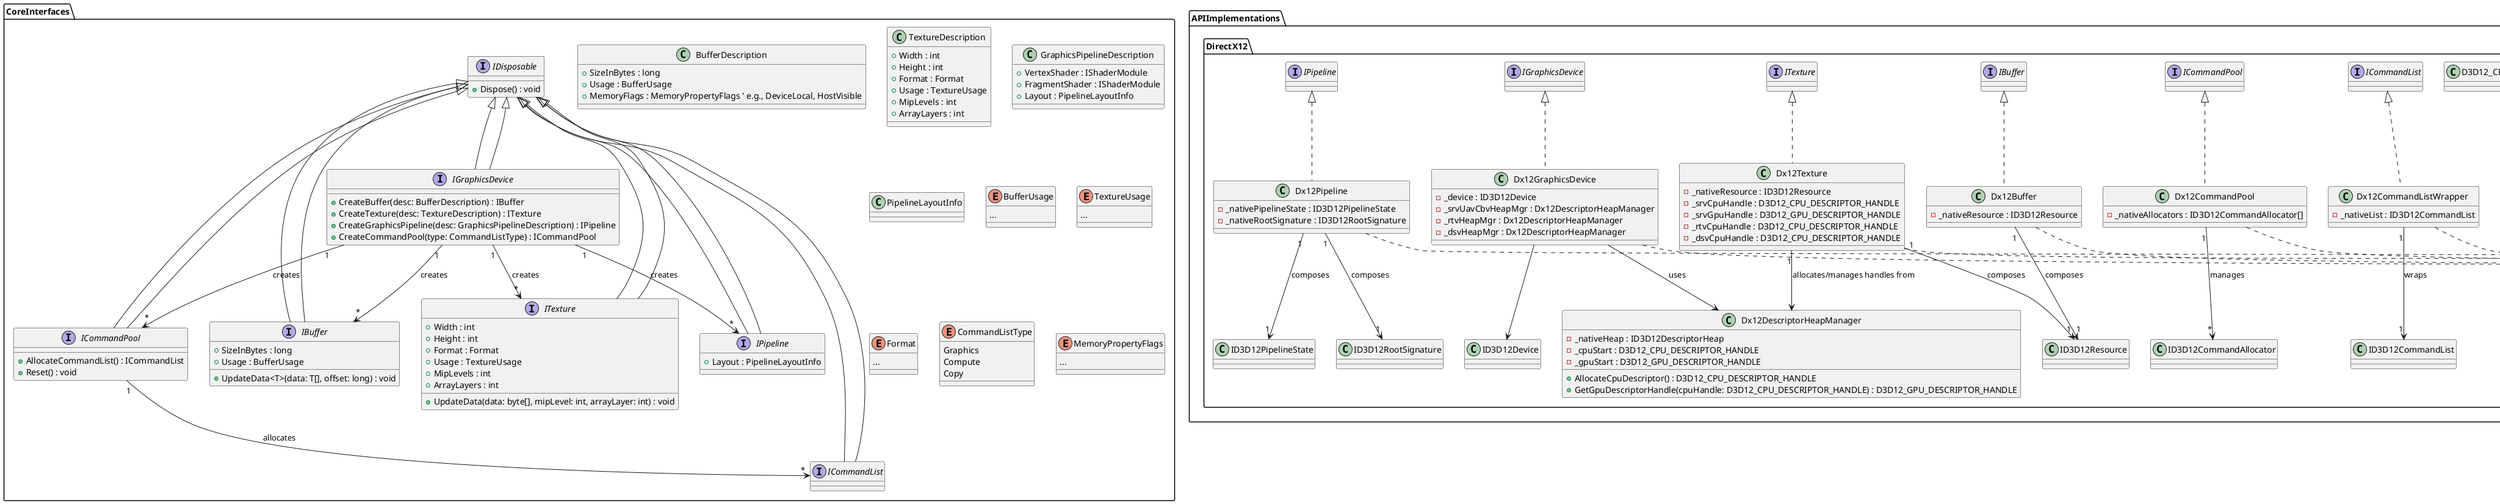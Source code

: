 @startuml GraphicsAPIComposition

' Core Interfaces Package
package CoreInterfaces {
    interface IDisposable {
        + Dispose() : void
    }

    interface IGraphicsDevice extends IDisposable {
        ' Factory methods for high-level objects
        + CreateBuffer(desc: BufferDescription) : IBuffer
        + CreateTexture(desc: TextureDescription) : ITexture
        + CreateGraphicsPipeline(desc: GraphicsPipelineDescription) : IPipeline
        + CreateCommandPool(type: CommandListType) : ICommandPool
        ' ... and more
    }

    interface IBuffer extends IDisposable {
        + SizeInBytes : long
        + Usage : BufferUsage
        + UpdateData<T>(data: T[], offset: long) : void
        ' ...
    }

    interface ITexture extends IDisposable {
        + Width : int
        + Height : int
        + Format : Format
        + Usage : TextureUsage
        + MipLevels : int
        + ArrayLayers : int
        + UpdateData(data: byte[], mipLevel: int, arrayLayer: int) : void
        ' ...
    }

    interface IPipeline extends IDisposable {
        + Layout : PipelineLayoutInfo
        ' ...
    }

    interface ICommandList extends IDisposable {
        ' ... command recording methods ...
    }

    interface ICommandPool extends IDisposable {
        + AllocateCommandList() : ICommandList
        + Reset() : void
        ' ...
    }

    ' === Data Structures ===
    class BufferDescription {
        + SizeInBytes : long
        + Usage : BufferUsage
        + MemoryFlags : MemoryPropertyFlags ' e.g., DeviceLocal, HostVisible
    }

    class TextureDescription {
        + Width : int
        + Height : int
        + Format : Format
        + Usage : TextureUsage
        + MipLevels : int
        + ArrayLayers : int
    }

    class GraphicsPipelineDescription {
        + VertexShader : IShaderModule
        + FragmentShader : IShaderModule
        + Layout : PipelineLayoutInfo
        ' ...
    }

    class PipelineLayoutInfo {
        ' Abstraction of root signature / pipeline layout
        ' Contains descriptions of expected resource bindings for shaders
    }

    ' Enums for clarity
    enum BufferUsage 
    { 
        ... 
    }
    enum TextureUsage 
    { 
        ... 
    }
    enum Format 
    { 
        ... 
    }
    enum CommandListType 
    { 
        Graphics
        Compute
        Copy 
    }
    enum MemoryPropertyFlags 
    {
        ... 
    }
}

' API-Specific Implementations Package
package APIImplementations {

    ' DirectX 12 Specific Components
    skinparam packageTitleBackgroundColor LightBlue
    package DirectX12 {
        class ID3D12Device 
        { 

        }
        class ID3D12Resource 
        { 

        }
        class ID3D12CommandList 
        { 

        }
        class ID3D12CommandAllocator 
        { 

        }
        class ID3D12PipelineState 
        { 
        }
        class ID3D12RootSignature 
        { 
        }
        class D3D12_CPU_DESCRIPTOR_HANDLE
        { 
        }
        class D3D12_GPU_DESCRIPTOR_HANDLE
        { 
        }
        class D3D12_DESCRIPTOR_HEAP_DESC
        { 
        }
        class ID3D12DescriptorHeap 
        { 
        }

        ' Managers/Helpers for DX12
        class Dx12DescriptorHeapManager {
            - _nativeHeap : ID3D12DescriptorHeap
            - _cpuStart : D3D12_CPU_DESCRIPTOR_HANDLE
            - _gpuStart : D3D12_GPU_DESCRIPTOR_HANDLE
            + AllocateCpuDescriptor() : D3D12_CPU_DESCRIPTOR_HANDLE
            + GetGpuDescriptorHandle(cpuHandle: D3D12_CPU_DESCRIPTOR_HANDLE) : D3D12_GPU_DESCRIPTOR_HANDLE
            ' ...
        }

        ' High-level DX12 implementations (composite)
        class Dx12GraphicsDevice implements IGraphicsDevice {
            - _device : ID3D12Device
            - _srvUavCbvHeapMgr : Dx12DescriptorHeapManager
            - _rtvHeapMgr : Dx12DescriptorHeapManager
            - _dsvHeapMgr : Dx12DescriptorHeapManager
            ' ...
        }

        class Dx12Buffer implements IBuffer {
            - _nativeResource : ID3D12Resource
            ' If it's a CBV/SRV/UAV buffer, it might have a descriptor handle too
            ' - _cbvSrvUavCpuHandle : D3D12_CPU_DESCRIPTOR_HANDLE
            ' - _cbvSrvUavGpuHandle : D3D12_GPU_DESCRIPTOR_HANDLE
            ' ...
        }

        class Dx12Texture implements ITexture {
            - _nativeResource : ID3D12Resource
            - _srvCpuHandle : D3D12_CPU_DESCRIPTOR_HANDLE
            - _srvGpuHandle : D3D12_GPU_DESCRIPTOR_HANDLE
            - _rtvCpuHandle : D3D12_CPU_DESCRIPTOR_HANDLE
            - _dsvCpuHandle : D3D12_CPU_DESCRIPTOR_HANDLE
            ' ...
        }

        class Dx12Pipeline implements IPipeline {
            - _nativePipelineState : ID3D12PipelineState
            - _nativeRootSignature : ID3D12RootSignature
            ' ...
        }

        class Dx12CommandPool implements ICommandPool {
            - _nativeAllocators : ID3D12CommandAllocator[]
            ' ...
        }

        class Dx12CommandListWrapper implements ICommandList {
            - _nativeList : ID3D12CommandList
            ' ...
        }
    }

    ' Vulkan Specific Components
    skinparam packageTitleBackgroundColor LightGreen
    package Vulkan {
        class VkDevice 
        {

        }
        class VkBuffer 
        { 

        }
        class VkImage 
        { 

        }
        class VkDeviceMemory 
        { 

        }
        class VkImageView 
        { 

        }
        class VkCommandBuffer 
        { 

        }
        class VkCommandPool 
        { 

        }
        class VkPipeline 
        { 
 
        }
        class VkPipelineLayout 
        { 
 
        }
        class VkDescriptorSet 
        { 

        }
        class VkDescriptorSetLayout 
        { 
 
        }
        class VkDescriptorPool 
        { 

        }

        ' Managers/Helpers for Vulkan
        class VulkanMemoryAllocator 
        { 
            + AllocateBuffer(desc, out VkBuffer, out VkDeviceMemory)
            + AllocateImage(desc, out VkImage, out VkDeviceMemory)
        }
        class VulkanDescriptorManager {
            - _descriptorPool : VkDescriptorPool
            + AllocateDescriptorSet(layout: VkDescriptorSetLayout) : VkDescriptorSet
            ' ...
        }

        ' High-level Vulkan implementations (composite)
        class VulkanGraphicsDevice implements IGraphicsDevice {
            - _device : VkDevice
            - _memoryAllocator : VulkanMemoryAllocator
            - _descriptorManager : VulkanDescriptorManager
            ' ...
        }

        class VulkanBuffer implements IBuffer {
            - _nativeBuffer : VkBuffer
            - _nativeMemory : VkDeviceMemory
            ' ...
        }

        class VulkanTexture implements ITexture {
            - _nativeImage : VkImage
            - _nativeMemory : VkDeviceMemory
            - _nativeImageView : VkImageView
            ' ...
        }

        class VulkanPipeline implements IPipeline {
            - _nativePipeline : VkPipeline
            - _nativePipelineLayout : VkPipelineLayout
            ' ...
        }

        class VulkanCommandPool implements ICommandPool {
            - _nativePool : VkCommandPool
            ' ...
        }

        class VulkanCommandListWrapper implements ICommandList {
            - _nativeBuffer : VkCommandBuffer
            ' ...
        }
    }
}

' Relationships

' Core Interfaces implement IDisposable
CoreInterfaces.IGraphicsDevice -up-|> IDisposable
CoreInterfaces.IBuffer -up-|> IDisposable
CoreInterfaces.ITexture -up-|> IDisposable
CoreInterfaces.IPipeline -up-|> IDisposable
CoreInterfaces.ICommandPool -up-|> IDisposable
CoreInterfaces.ICommandList -up-|> IDisposable

' Core Interfaces composition (simplified for diagram clarity)
CoreInterfaces.IGraphicsDevice "1" --> "*" CoreInterfaces.IBuffer : creates
CoreInterfaces.IGraphicsDevice "1" --> "*" CoreInterfaces.ITexture : creates
CoreInterfaces.IGraphicsDevice "1" --> "*" CoreInterfaces.IPipeline : creates
CoreInterfaces.IGraphicsDevice "1" --> "*" CoreInterfaces.ICommandPool : creates

CoreInterfaces.ICommandPool "1" --> "*" CoreInterfaces.ICommandList : allocates

' Implementation relationships
Dx12GraphicsDevice ..|> IGraphicsDevice
VulkanGraphicsDevice ..|> IGraphicsDevice

Dx12Buffer ..|> IBuffer
VulkanBuffer ..|> IBuffer

Dx12Texture ..|> ITexture
VulkanTexture ..|> ITexture

Dx12Pipeline ..|> IPipeline
VulkanPipeline ..|> IPipeline

Dx12CommandPool ..|> ICommandPool
VulkanCommandPool ..|> ICommandPool

Dx12CommandListWrapper ..|> ICommandList
VulkanCommandListWrapper ..|> ICommandList

' Composition within DX12 Implementation
Dx12GraphicsDevice --> ID3D12Device
Dx12GraphicsDevice --> Dx12DescriptorHeapManager : uses

Dx12Buffer "1" --> "1" ID3D12Resource : composes

Dx12Texture "1" --> "1" ID3D12Resource : composes
Dx12Texture "1" --> "Dx12DescriptorHeapManager" : allocates/manages handles from

Dx12Pipeline "1" --> "1" ID3D12PipelineState : composes
Dx12Pipeline "1" --> "1" ID3D12RootSignature : composes

Dx12CommandPool "1" --> "*" ID3D12CommandAllocator : manages

Dx12CommandListWrapper "1" --> "1" ID3D12CommandList : wraps

' Composition within Vulkan Implementation
VulkanGraphicsDevice --> VkDevice
VulkanGraphicsDevice --> VulkanMemoryAllocator : uses
VulkanGraphicsDevice --> VulkanDescriptorManager : uses

VulkanBuffer "1" --> "1" VkBuffer : composes
VulkanBuffer "1" --> "1" VkDeviceMemory : composes (often via VMA)

VulkanTexture "1" --> "1" VkImage : composes
VulkanTexture "1" --> "1" VkDeviceMemory : composes (often via VMA)
VulkanTexture "1" --> "1" VkImageView : composes

VulkanPipeline "1" --> "1" VkPipeline : composes
VulkanPipeline "1" --> "1" VkPipelineLayout : composes

VulkanCommandPool "1" --> "1" VkCommandPool : manages

VulkanCommandListWrapper "1" --> "1" VkCommandBuffer : wraps

@enduml